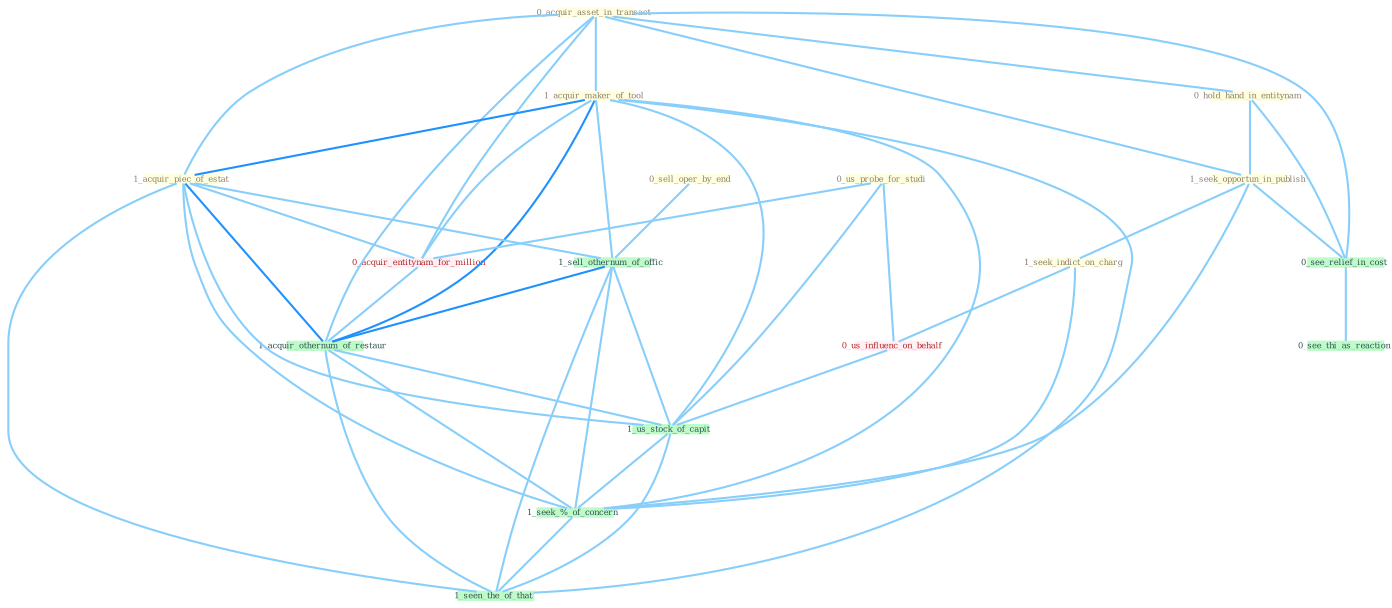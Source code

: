 Graph G{ 
    node
    [shape=polygon,style=filled,width=.5,height=.06,color="#BDFCC9",fixedsize=true,fontsize=4,
    fontcolor="#2f4f4f"];
    {node
    [color="#ffffe0", fontcolor="#8b7d6b"] "0_acquir_asset_in_transact " "1_acquir_maker_of_tool " "1_acquir_piec_of_estat " "0_sell_oper_by_end " "0_hold_hand_in_entitynam " "1_seek_opportun_in_publish " "1_seek_indict_on_charg " "0_us_probe_for_studi "}
{node [color="#fff0f5", fontcolor="#b22222"] "0_acquir_entitynam_for_million " "0_us_influenc_on_behalf "}
edge [color="#B0E2FF"];

	"0_acquir_asset_in_transact " -- "1_acquir_maker_of_tool " [w="1", color="#87cefa" ];
	"0_acquir_asset_in_transact " -- "1_acquir_piec_of_estat " [w="1", color="#87cefa" ];
	"0_acquir_asset_in_transact " -- "0_hold_hand_in_entitynam " [w="1", color="#87cefa" ];
	"0_acquir_asset_in_transact " -- "1_seek_opportun_in_publish " [w="1", color="#87cefa" ];
	"0_acquir_asset_in_transact " -- "0_acquir_entitynam_for_million " [w="1", color="#87cefa" ];
	"0_acquir_asset_in_transact " -- "0_see_relief_in_cost " [w="1", color="#87cefa" ];
	"0_acquir_asset_in_transact " -- "1_acquir_othernum_of_restaur " [w="1", color="#87cefa" ];
	"1_acquir_maker_of_tool " -- "1_acquir_piec_of_estat " [w="2", color="#1e90ff" , len=0.8];
	"1_acquir_maker_of_tool " -- "0_acquir_entitynam_for_million " [w="1", color="#87cefa" ];
	"1_acquir_maker_of_tool " -- "1_sell_othernum_of_offic " [w="1", color="#87cefa" ];
	"1_acquir_maker_of_tool " -- "1_acquir_othernum_of_restaur " [w="2", color="#1e90ff" , len=0.8];
	"1_acquir_maker_of_tool " -- "1_us_stock_of_capit " [w="1", color="#87cefa" ];
	"1_acquir_maker_of_tool " -- "1_seek_%_of_concern " [w="1", color="#87cefa" ];
	"1_acquir_maker_of_tool " -- "1_seen_the_of_that " [w="1", color="#87cefa" ];
	"1_acquir_piec_of_estat " -- "0_acquir_entitynam_for_million " [w="1", color="#87cefa" ];
	"1_acquir_piec_of_estat " -- "1_sell_othernum_of_offic " [w="1", color="#87cefa" ];
	"1_acquir_piec_of_estat " -- "1_acquir_othernum_of_restaur " [w="2", color="#1e90ff" , len=0.8];
	"1_acquir_piec_of_estat " -- "1_us_stock_of_capit " [w="1", color="#87cefa" ];
	"1_acquir_piec_of_estat " -- "1_seek_%_of_concern " [w="1", color="#87cefa" ];
	"1_acquir_piec_of_estat " -- "1_seen_the_of_that " [w="1", color="#87cefa" ];
	"0_sell_oper_by_end " -- "1_sell_othernum_of_offic " [w="1", color="#87cefa" ];
	"0_hold_hand_in_entitynam " -- "1_seek_opportun_in_publish " [w="1", color="#87cefa" ];
	"0_hold_hand_in_entitynam " -- "0_see_relief_in_cost " [w="1", color="#87cefa" ];
	"1_seek_opportun_in_publish " -- "1_seek_indict_on_charg " [w="1", color="#87cefa" ];
	"1_seek_opportun_in_publish " -- "0_see_relief_in_cost " [w="1", color="#87cefa" ];
	"1_seek_opportun_in_publish " -- "1_seek_%_of_concern " [w="1", color="#87cefa" ];
	"1_seek_indict_on_charg " -- "0_us_influenc_on_behalf " [w="1", color="#87cefa" ];
	"1_seek_indict_on_charg " -- "1_seek_%_of_concern " [w="1", color="#87cefa" ];
	"0_us_probe_for_studi " -- "0_acquir_entitynam_for_million " [w="1", color="#87cefa" ];
	"0_us_probe_for_studi " -- "0_us_influenc_on_behalf " [w="1", color="#87cefa" ];
	"0_us_probe_for_studi " -- "1_us_stock_of_capit " [w="1", color="#87cefa" ];
	"0_acquir_entitynam_for_million " -- "1_acquir_othernum_of_restaur " [w="1", color="#87cefa" ];
	"1_sell_othernum_of_offic " -- "1_acquir_othernum_of_restaur " [w="2", color="#1e90ff" , len=0.8];
	"1_sell_othernum_of_offic " -- "1_us_stock_of_capit " [w="1", color="#87cefa" ];
	"1_sell_othernum_of_offic " -- "1_seek_%_of_concern " [w="1", color="#87cefa" ];
	"1_sell_othernum_of_offic " -- "1_seen_the_of_that " [w="1", color="#87cefa" ];
	"0_us_influenc_on_behalf " -- "1_us_stock_of_capit " [w="1", color="#87cefa" ];
	"0_see_relief_in_cost " -- "0_see_thi_as_reaction " [w="1", color="#87cefa" ];
	"1_acquir_othernum_of_restaur " -- "1_us_stock_of_capit " [w="1", color="#87cefa" ];
	"1_acquir_othernum_of_restaur " -- "1_seek_%_of_concern " [w="1", color="#87cefa" ];
	"1_acquir_othernum_of_restaur " -- "1_seen_the_of_that " [w="1", color="#87cefa" ];
	"1_us_stock_of_capit " -- "1_seek_%_of_concern " [w="1", color="#87cefa" ];
	"1_us_stock_of_capit " -- "1_seen_the_of_that " [w="1", color="#87cefa" ];
	"1_seek_%_of_concern " -- "1_seen_the_of_that " [w="1", color="#87cefa" ];
}